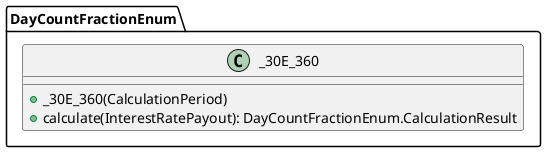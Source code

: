 @startuml

    class DayCountFractionEnum._30E_360 [[DayCountFractionEnum._30E_360.html]] {
        +_30E_360(CalculationPeriod)
        +calculate(InterestRatePayout): DayCountFractionEnum.CalculationResult
    }

@enduml
